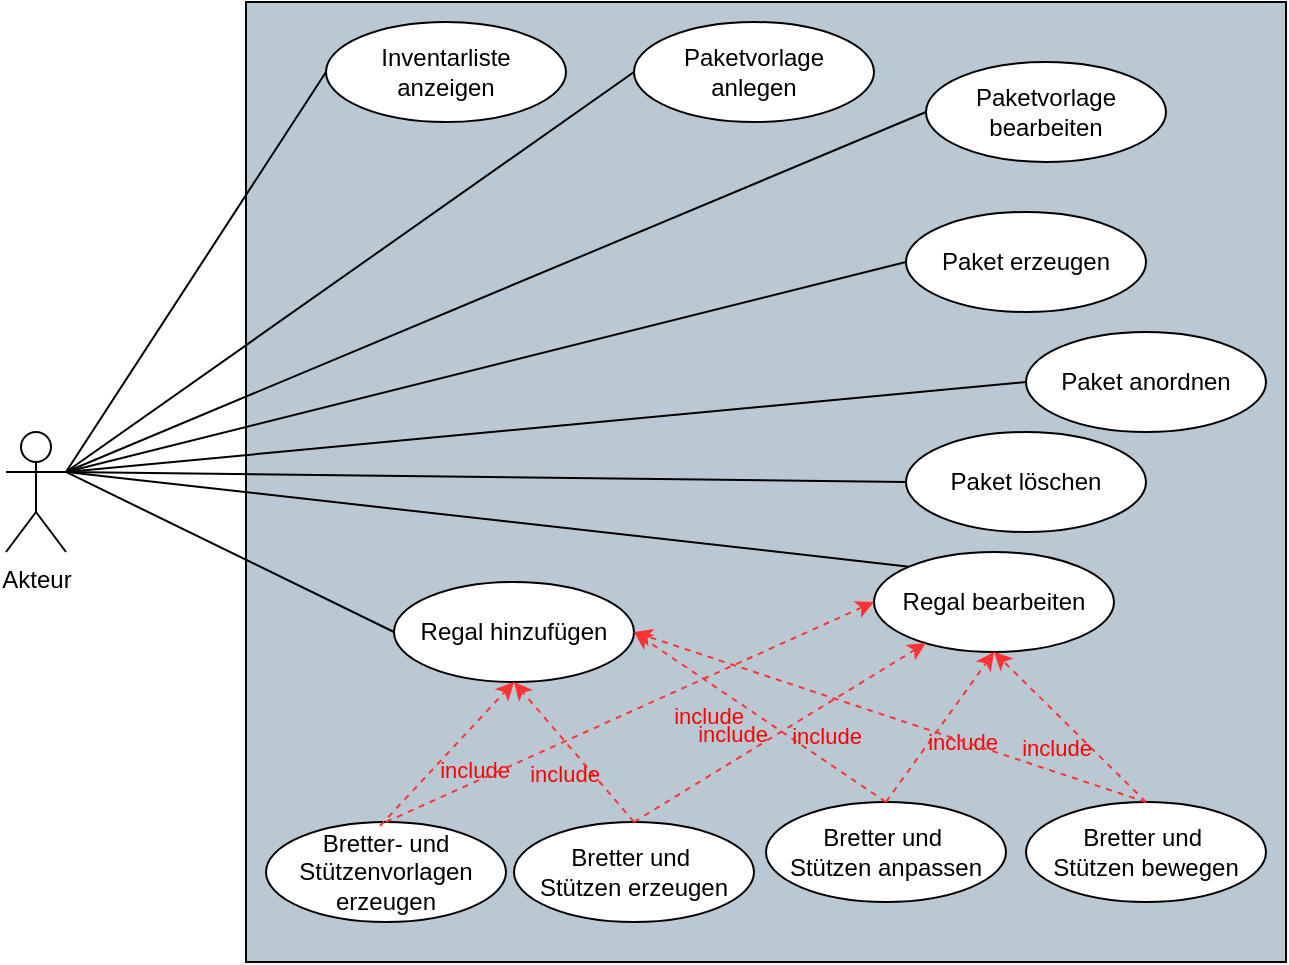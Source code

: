 <mxfile version="24.4.8" type="device">
  <diagram name="Seite-1" id="5VkFBL_KUkzAKhLpReOD">
    <mxGraphModel dx="1195" dy="659" grid="1" gridSize="10" guides="1" tooltips="1" connect="1" arrows="1" fold="1" page="1" pageScale="1" pageWidth="827" pageHeight="1169" math="0" shadow="0">
      <root>
        <mxCell id="0" />
        <mxCell id="1" parent="0" />
        <mxCell id="HfHesFzbAQrmcc15ruks-3" value="" style="rounded=0;whiteSpace=wrap;html=1;fillColor=#bac8d3;strokeColor=default;" vertex="1" parent="1">
          <mxGeometry x="214" y="400" width="520" height="480" as="geometry" />
        </mxCell>
        <mxCell id="HfHesFzbAQrmcc15ruks-4" style="rounded=0;orthogonalLoop=1;jettySize=auto;html=1;exitX=1;exitY=0.333;exitDx=0;exitDy=0;exitPerimeter=0;entryX=0;entryY=0.5;entryDx=0;entryDy=0;endArrow=none;endFill=0;" edge="1" parent="1" source="HfHesFzbAQrmcc15ruks-6" target="HfHesFzbAQrmcc15ruks-23">
          <mxGeometry relative="1" as="geometry">
            <mxPoint x="544.0" y="505" as="targetPoint" />
          </mxGeometry>
        </mxCell>
        <mxCell id="HfHesFzbAQrmcc15ruks-5" style="rounded=0;orthogonalLoop=1;jettySize=auto;html=1;exitX=1;exitY=0.333;exitDx=0;exitDy=0;exitPerimeter=0;endArrow=none;endFill=0;entryX=0;entryY=0.5;entryDx=0;entryDy=0;" edge="1" parent="1" source="HfHesFzbAQrmcc15ruks-6" target="HfHesFzbAQrmcc15ruks-24">
          <mxGeometry relative="1" as="geometry">
            <mxPoint x="484.0" y="555" as="targetPoint" />
          </mxGeometry>
        </mxCell>
        <mxCell id="HfHesFzbAQrmcc15ruks-6" value="Akteur" style="shape=umlActor;verticalLabelPosition=bottom;verticalAlign=top;html=1;outlineConnect=0;" vertex="1" parent="1">
          <mxGeometry x="94" y="615" width="30" height="60" as="geometry" />
        </mxCell>
        <mxCell id="HfHesFzbAQrmcc15ruks-9" style="edgeStyle=orthogonalEdgeStyle;rounded=0;orthogonalLoop=1;jettySize=auto;html=1;exitX=0.5;exitY=1;exitDx=0;exitDy=0;" edge="1" parent="1">
          <mxGeometry relative="1" as="geometry">
            <mxPoint x="544.0" y="580" as="sourcePoint" />
            <mxPoint x="544.0" y="580" as="targetPoint" />
          </mxGeometry>
        </mxCell>
        <mxCell id="HfHesFzbAQrmcc15ruks-11" value="Paket erzeugen" style="ellipse;whiteSpace=wrap;html=1;" vertex="1" parent="1">
          <mxGeometry x="544" y="505" width="120" height="50" as="geometry" />
        </mxCell>
        <mxCell id="HfHesFzbAQrmcc15ruks-13" value="" style="endArrow=none;html=1;rounded=0;exitX=1;exitY=0.333;exitDx=0;exitDy=0;exitPerimeter=0;entryX=0;entryY=0.5;entryDx=0;entryDy=0;" edge="1" parent="1" source="HfHesFzbAQrmcc15ruks-6" target="HfHesFzbAQrmcc15ruks-11">
          <mxGeometry width="50" height="50" relative="1" as="geometry">
            <mxPoint x="344" y="680" as="sourcePoint" />
            <mxPoint x="394" y="630" as="targetPoint" />
          </mxGeometry>
        </mxCell>
        <mxCell id="HfHesFzbAQrmcc15ruks-14" value="" style="endArrow=none;html=1;rounded=0;exitX=1;exitY=0.333;exitDx=0;exitDy=0;exitPerimeter=0;entryX=0;entryY=0.5;entryDx=0;entryDy=0;" edge="1" parent="1" source="HfHesFzbAQrmcc15ruks-6" target="HfHesFzbAQrmcc15ruks-22">
          <mxGeometry width="50" height="50" relative="1" as="geometry">
            <mxPoint x="184" y="590" as="sourcePoint" />
            <mxPoint x="328" y="435" as="targetPoint" />
          </mxGeometry>
        </mxCell>
        <mxCell id="HfHesFzbAQrmcc15ruks-15" value="" style="endArrow=none;html=1;rounded=0;exitX=1;exitY=0.333;exitDx=0;exitDy=0;exitPerimeter=0;entryX=0;entryY=0.5;entryDx=0;entryDy=0;" edge="1" parent="1" source="HfHesFzbAQrmcc15ruks-6" target="HfHesFzbAQrmcc15ruks-25">
          <mxGeometry width="50" height="50" relative="1" as="geometry">
            <mxPoint x="444" y="605" as="sourcePoint" />
            <mxPoint x="354" y="605" as="targetPoint" />
          </mxGeometry>
        </mxCell>
        <mxCell id="HfHesFzbAQrmcc15ruks-22" value="&lt;div&gt;Paketvorlage&lt;/div&gt;&lt;div&gt;anlegen&lt;br&gt;&lt;/div&gt;" style="ellipse;whiteSpace=wrap;html=1;" vertex="1" parent="1">
          <mxGeometry x="408" y="410" width="120" height="50" as="geometry" />
        </mxCell>
        <mxCell id="HfHesFzbAQrmcc15ruks-23" value="Paketvorlage bearbeiten" style="ellipse;whiteSpace=wrap;html=1;" vertex="1" parent="1">
          <mxGeometry x="554" y="430" width="120" height="50" as="geometry" />
        </mxCell>
        <mxCell id="HfHesFzbAQrmcc15ruks-24" value="Paket anordnen" style="ellipse;whiteSpace=wrap;html=1;" vertex="1" parent="1">
          <mxGeometry x="604" y="565" width="120" height="50" as="geometry" />
        </mxCell>
        <mxCell id="HfHesFzbAQrmcc15ruks-25" value="Paket löschen" style="ellipse;whiteSpace=wrap;html=1;" vertex="1" parent="1">
          <mxGeometry x="544" y="615" width="120" height="50" as="geometry" />
        </mxCell>
        <mxCell id="HfHesFzbAQrmcc15ruks-26" value="Regal hinzufügen" style="ellipse;whiteSpace=wrap;html=1;" vertex="1" parent="1">
          <mxGeometry x="288" y="690" width="120" height="50" as="geometry" />
        </mxCell>
        <mxCell id="HfHesFzbAQrmcc15ruks-27" value="&lt;div&gt;Bretter und&amp;nbsp;&lt;/div&gt;&lt;div&gt;Stützen erzeugen&lt;/div&gt;" style="ellipse;whiteSpace=wrap;html=1;" vertex="1" parent="1">
          <mxGeometry x="348" y="810" width="120" height="50" as="geometry" />
        </mxCell>
        <mxCell id="HfHesFzbAQrmcc15ruks-28" value="&lt;div&gt;Bretter und&amp;nbsp;&lt;/div&gt;&lt;div&gt;Stützen anpassen&lt;/div&gt;" style="ellipse;whiteSpace=wrap;html=1;" vertex="1" parent="1">
          <mxGeometry x="474" y="800" width="120" height="50" as="geometry" />
        </mxCell>
        <mxCell id="HfHesFzbAQrmcc15ruks-29" value="&lt;div&gt;Bretter und&amp;nbsp;&lt;/div&gt;&lt;div&gt;Stützen bewegen&lt;/div&gt;" style="ellipse;whiteSpace=wrap;html=1;" vertex="1" parent="1">
          <mxGeometry x="604" y="800" width="120" height="50" as="geometry" />
        </mxCell>
        <mxCell id="HfHesFzbAQrmcc15ruks-30" value="Regal bearbeiten" style="ellipse;whiteSpace=wrap;html=1;" vertex="1" parent="1">
          <mxGeometry x="528" y="675" width="120" height="50" as="geometry" />
        </mxCell>
        <mxCell id="HfHesFzbAQrmcc15ruks-31" value="Bretter- und Stützenvorlagen erzeugen" style="ellipse;whiteSpace=wrap;html=1;" vertex="1" parent="1">
          <mxGeometry x="224" y="810" width="120" height="50" as="geometry" />
        </mxCell>
        <mxCell id="HfHesFzbAQrmcc15ruks-32" value="&lt;div&gt;Inventarliste&lt;/div&gt;&lt;div&gt;anzeigen&lt;br&gt;&lt;/div&gt;" style="ellipse;whiteSpace=wrap;html=1;" vertex="1" parent="1">
          <mxGeometry x="254" y="410" width="120" height="50" as="geometry" />
        </mxCell>
        <mxCell id="HfHesFzbAQrmcc15ruks-33" value="" style="endArrow=none;html=1;rounded=0;entryX=0;entryY=0.5;entryDx=0;entryDy=0;exitX=1;exitY=0.333;exitDx=0;exitDy=0;exitPerimeter=0;" edge="1" parent="1" source="HfHesFzbAQrmcc15ruks-6" target="HfHesFzbAQrmcc15ruks-32">
          <mxGeometry width="50" height="50" relative="1" as="geometry">
            <mxPoint x="124" y="650" as="sourcePoint" />
            <mxPoint x="304" y="450" as="targetPoint" />
          </mxGeometry>
        </mxCell>
        <mxCell id="HfHesFzbAQrmcc15ruks-35" value="" style="endArrow=classic;dashed=1;html=1;rounded=0;exitX=0;exitY=0;exitDx=0;exitDy=0;endFill=1;strokeColor=#FF3333;entryX=0.5;entryY=1;entryDx=0;entryDy=0;" edge="1" parent="1" target="HfHesFzbAQrmcc15ruks-26">
          <mxGeometry width="50" height="50" relative="1" as="geometry">
            <mxPoint x="281" y="812" as="sourcePoint" />
            <mxPoint x="244" y="665" as="targetPoint" />
          </mxGeometry>
        </mxCell>
        <mxCell id="HfHesFzbAQrmcc15ruks-36" value="include" style="edgeLabel;html=1;align=center;verticalAlign=middle;resizable=0;points=[];labelBackgroundColor=none;fontColor=#FF0000;" vertex="1" connectable="0" parent="HfHesFzbAQrmcc15ruks-35">
          <mxGeometry x="0.281" y="2" relative="1" as="geometry">
            <mxPoint x="5" y="19" as="offset" />
          </mxGeometry>
        </mxCell>
        <mxCell id="HfHesFzbAQrmcc15ruks-37" value="" style="endArrow=classic;dashed=1;html=1;rounded=0;endFill=1;strokeColor=#FF3333;entryX=0.5;entryY=1;entryDx=0;entryDy=0;exitX=0.5;exitY=0;exitDx=0;exitDy=0;" edge="1" parent="1" source="HfHesFzbAQrmcc15ruks-27" target="HfHesFzbAQrmcc15ruks-26">
          <mxGeometry width="50" height="50" relative="1" as="geometry">
            <mxPoint x="367" y="810" as="sourcePoint" />
            <mxPoint x="434" y="738" as="targetPoint" />
          </mxGeometry>
        </mxCell>
        <mxCell id="HfHesFzbAQrmcc15ruks-38" value="include" style="edgeLabel;html=1;align=center;verticalAlign=middle;resizable=0;points=[];labelBackgroundColor=none;fontColor=#FF0000;" vertex="1" connectable="0" parent="HfHesFzbAQrmcc15ruks-37">
          <mxGeometry x="0.281" y="2" relative="1" as="geometry">
            <mxPoint x="5" y="19" as="offset" />
          </mxGeometry>
        </mxCell>
        <mxCell id="HfHesFzbAQrmcc15ruks-40" value="" style="endArrow=classic;dashed=1;html=1;rounded=0;endFill=1;strokeColor=#FF3333;entryX=0.5;entryY=1;entryDx=0;entryDy=0;exitX=0.5;exitY=0;exitDx=0;exitDy=0;" edge="1" parent="1" source="HfHesFzbAQrmcc15ruks-28" target="HfHesFzbAQrmcc15ruks-30">
          <mxGeometry width="50" height="50" relative="1" as="geometry">
            <mxPoint x="544" y="780" as="sourcePoint" />
            <mxPoint x="484" y="710" as="targetPoint" />
          </mxGeometry>
        </mxCell>
        <mxCell id="HfHesFzbAQrmcc15ruks-41" value="include" style="edgeLabel;html=1;align=center;verticalAlign=middle;resizable=0;points=[];labelBackgroundColor=none;fontColor=#FF0000;" vertex="1" connectable="0" parent="HfHesFzbAQrmcc15ruks-40">
          <mxGeometry x="0.281" y="2" relative="1" as="geometry">
            <mxPoint x="5" y="19" as="offset" />
          </mxGeometry>
        </mxCell>
        <mxCell id="HfHesFzbAQrmcc15ruks-42" value="" style="endArrow=classic;dashed=1;html=1;rounded=0;endFill=1;strokeColor=#FF3333;entryX=0.5;entryY=1;entryDx=0;entryDy=0;exitX=0.5;exitY=0;exitDx=0;exitDy=0;" edge="1" parent="1" source="HfHesFzbAQrmcc15ruks-29" target="HfHesFzbAQrmcc15ruks-30">
          <mxGeometry width="50" height="50" relative="1" as="geometry">
            <mxPoint x="544" y="810" as="sourcePoint" />
            <mxPoint x="598" y="735" as="targetPoint" />
          </mxGeometry>
        </mxCell>
        <mxCell id="HfHesFzbAQrmcc15ruks-43" value="include" style="edgeLabel;html=1;align=center;verticalAlign=middle;resizable=0;points=[];labelBackgroundColor=none;fontColor=#FF0000;" vertex="1" connectable="0" parent="HfHesFzbAQrmcc15ruks-42">
          <mxGeometry x="0.281" y="2" relative="1" as="geometry">
            <mxPoint x="5" y="19" as="offset" />
          </mxGeometry>
        </mxCell>
        <mxCell id="HfHesFzbAQrmcc15ruks-44" value="" style="endArrow=classic;dashed=1;html=1;rounded=0;endFill=1;strokeColor=#FF3333;entryX=1;entryY=0.5;entryDx=0;entryDy=0;exitX=0.5;exitY=0;exitDx=0;exitDy=0;" edge="1" parent="1" source="HfHesFzbAQrmcc15ruks-28" target="HfHesFzbAQrmcc15ruks-26">
          <mxGeometry width="50" height="50" relative="1" as="geometry">
            <mxPoint x="544" y="810" as="sourcePoint" />
            <mxPoint x="598" y="735" as="targetPoint" />
          </mxGeometry>
        </mxCell>
        <mxCell id="HfHesFzbAQrmcc15ruks-45" value="include" style="edgeLabel;html=1;align=center;verticalAlign=middle;resizable=0;points=[];labelBackgroundColor=none;fontColor=#FF0000;" vertex="1" connectable="0" parent="HfHesFzbAQrmcc15ruks-44">
          <mxGeometry x="0.281" y="2" relative="1" as="geometry">
            <mxPoint x="5" y="19" as="offset" />
          </mxGeometry>
        </mxCell>
        <mxCell id="HfHesFzbAQrmcc15ruks-46" value="" style="endArrow=classic;dashed=1;html=1;rounded=0;endFill=1;strokeColor=#FF3333;entryX=1;entryY=0.5;entryDx=0;entryDy=0;exitX=0.5;exitY=0;exitDx=0;exitDy=0;" edge="1" parent="1" source="HfHesFzbAQrmcc15ruks-29" target="HfHesFzbAQrmcc15ruks-26">
          <mxGeometry width="50" height="50" relative="1" as="geometry">
            <mxPoint x="674" y="810" as="sourcePoint" />
            <mxPoint x="598" y="735" as="targetPoint" />
          </mxGeometry>
        </mxCell>
        <mxCell id="HfHesFzbAQrmcc15ruks-47" value="include" style="edgeLabel;html=1;align=center;verticalAlign=middle;resizable=0;points=[];labelBackgroundColor=none;fontColor=#FF0000;" vertex="1" connectable="0" parent="HfHesFzbAQrmcc15ruks-46">
          <mxGeometry x="0.281" y="2" relative="1" as="geometry">
            <mxPoint x="5" y="19" as="offset" />
          </mxGeometry>
        </mxCell>
        <mxCell id="HfHesFzbAQrmcc15ruks-48" value="" style="endArrow=classic;dashed=1;html=1;rounded=0;endFill=1;strokeColor=#FF3333;entryX=0.216;entryY=0.911;entryDx=0;entryDy=0;exitX=0.5;exitY=0;exitDx=0;exitDy=0;entryPerimeter=0;" edge="1" parent="1" source="HfHesFzbAQrmcc15ruks-27" target="HfHesFzbAQrmcc15ruks-30">
          <mxGeometry width="50" height="50" relative="1" as="geometry">
            <mxPoint x="418" y="820" as="sourcePoint" />
            <mxPoint x="358" y="750" as="targetPoint" />
          </mxGeometry>
        </mxCell>
        <mxCell id="HfHesFzbAQrmcc15ruks-50" value="" style="endArrow=classic;dashed=1;html=1;rounded=0;endFill=1;strokeColor=#FF3333;entryX=0;entryY=0.5;entryDx=0;entryDy=0;" edge="1" parent="1" target="HfHesFzbAQrmcc15ruks-30">
          <mxGeometry width="50" height="50" relative="1" as="geometry">
            <mxPoint x="284" y="810" as="sourcePoint" />
            <mxPoint x="358" y="750" as="targetPoint" />
          </mxGeometry>
        </mxCell>
        <mxCell id="HfHesFzbAQrmcc15ruks-51" value="include" style="edgeLabel;html=1;align=center;verticalAlign=middle;resizable=0;points=[];labelBackgroundColor=none;fontColor=#FF0000;" vertex="1" connectable="0" parent="HfHesFzbAQrmcc15ruks-50">
          <mxGeometry x="0.281" y="2" relative="1" as="geometry">
            <mxPoint x="5" y="19" as="offset" />
          </mxGeometry>
        </mxCell>
        <mxCell id="HfHesFzbAQrmcc15ruks-52" value="" style="endArrow=none;html=1;rounded=0;entryX=0;entryY=0.5;entryDx=0;entryDy=0;exitX=1;exitY=0.333;exitDx=0;exitDy=0;exitPerimeter=0;" edge="1" parent="1" source="HfHesFzbAQrmcc15ruks-6" target="HfHesFzbAQrmcc15ruks-26">
          <mxGeometry width="50" height="50" relative="1" as="geometry">
            <mxPoint x="124" y="640" as="sourcePoint" />
            <mxPoint x="554" y="650" as="targetPoint" />
          </mxGeometry>
        </mxCell>
        <mxCell id="HfHesFzbAQrmcc15ruks-53" value="" style="endArrow=none;html=1;rounded=0;entryX=0;entryY=0;entryDx=0;entryDy=0;exitX=1;exitY=0.333;exitDx=0;exitDy=0;exitPerimeter=0;" edge="1" parent="1" source="HfHesFzbAQrmcc15ruks-6" target="HfHesFzbAQrmcc15ruks-30">
          <mxGeometry width="50" height="50" relative="1" as="geometry">
            <mxPoint x="134" y="645" as="sourcePoint" />
            <mxPoint x="298" y="725" as="targetPoint" />
          </mxGeometry>
        </mxCell>
      </root>
    </mxGraphModel>
  </diagram>
</mxfile>
